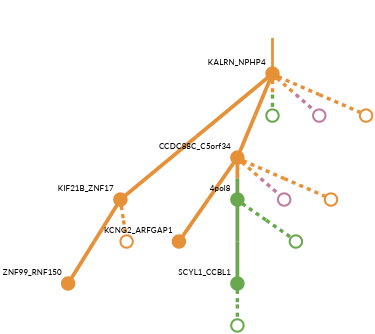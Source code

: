 strict digraph  {
graph[splines=false]; nodesep=0.7; rankdir=TB; ranksep=0.6; forcelabels=true; dpi=600; size=2.5;
0 [color="#e69138ff", fillcolor="#e69138ff", fixedsize=true, fontname=Lato, fontsize="12pt", height="0.25", label="", penwidth=3, shape=circle, style=filled, xlabel=KALRN_NPHP4];
1 [color="#e69138ff", fillcolor="#e69138ff", fixedsize=true, fontname=Lato, fontsize="12pt", height="0.25", label="", penwidth=3, shape=circle, style=filled, xlabel=KIF21B_ZNF17];
4 [color="#e69138ff", fillcolor="#e69138ff", fixedsize=true, fontname=Lato, fontsize="12pt", height="0.25", label="", penwidth=3, shape=circle, style=filled, xlabel=CCDC88C_C5orf34];
7 [color="#6aa84fff", fillcolor="#6aa84fff", fixedsize=true, fontname=Lato, fontsize="12pt", height="0.25", label="", penwidth=3, shape=circle, style=solid, xlabel=""];
10 [color="#c27ba0ff", fillcolor="#c27ba0ff", fixedsize=true, fontname=Lato, fontsize="12pt", height="0.25", label="", penwidth=3, shape=circle, style=solid, xlabel=""];
12 [color="#e69138ff", fillcolor="#e69138ff", fixedsize=true, fontname=Lato, fontsize="12pt", height="0.25", label="", penwidth=3, shape=circle, style=solid, xlabel=""];
3 [color="#e69138ff", fillcolor="#e69138ff", fixedsize=true, fontname=Lato, fontsize="12pt", height="0.25", label="", penwidth=3, shape=circle, style=filled, xlabel=ZNF99_RNF150];
13 [color="#e69138ff", fillcolor="#e69138ff", fixedsize=true, fontname=Lato, fontsize="12pt", height="0.25", label="", penwidth=3, shape=circle, style=solid, xlabel=""];
2 [color="#e69138ff", fillcolor="#e69138ff", fixedsize=true, fontname=Lato, fontsize="12pt", height="0.25", label="", penwidth=3, shape=circle, style=filled, xlabel=KCNG2_ARFGAP1];
6 [color="#6aa84fff", fillcolor="#6aa84fff", fixedsize=true, fontname=Lato, fontsize="12pt", height="0.25", label="", penwidth=3, shape=circle, style=filled, xlabel="4pol8"];
11 [color="#c27ba0ff", fillcolor="#c27ba0ff", fixedsize=true, fontname=Lato, fontsize="12pt", height="0.25", label="", penwidth=3, shape=circle, style=solid, xlabel=""];
14 [color="#e69138ff", fillcolor="#e69138ff", fixedsize=true, fontname=Lato, fontsize="12pt", height="0.25", label="", penwidth=3, shape=circle, style=solid, xlabel=""];
5 [color="#6aa84fff", fillcolor="#6aa84fff", fixedsize=true, fontname=Lato, fontsize="12pt", height="0.25", label="", penwidth=3, shape=circle, style=filled, xlabel=SCYL1_CCBL1];
9 [color="#6aa84fff", fillcolor="#6aa84fff", fixedsize=true, fontname=Lato, fontsize="12pt", height="0.25", label="", penwidth=3, shape=circle, style=solid, xlabel=""];
8 [color="#6aa84fff", fillcolor="#6aa84fff", fixedsize=true, fontname=Lato, fontsize="12pt", height="0.25", label="", penwidth=3, shape=circle, style=solid, xlabel=""];
normal [label="", penwidth=3, style=invis, xlabel=KALRN_NPHP4];
0 -> 1  [arrowsize=0, color="#e69138ff;0.5:#e69138ff", minlen="3.0", penwidth="5.5", style=solid];
0 -> 4  [arrowsize=0, color="#e69138ff;0.5:#e69138ff", minlen="2.3333334922790527", penwidth="5.5", style=solid];
0 -> 7  [arrowsize=0, color="#e69138ff;0.5:#6aa84fff", minlen="1.5833332538604736", penwidth=5, style=dashed];
0 -> 10  [arrowsize=0, color="#e69138ff;0.5:#c27ba0ff", minlen="1.5833332538604736", penwidth=5, style=dashed];
0 -> 12  [arrowsize=0, color="#e69138ff;0.5:#e69138ff", minlen="1.5833332538604736", penwidth=5, style=dashed];
1 -> 3  [arrowsize=0, color="#e69138ff;0.5:#e69138ff", minlen="2.3333334922790527", penwidth="5.5", style=solid];
1 -> 13  [arrowsize=0, color="#e69138ff;0.5:#e69138ff", minlen="1.5833332538604736", penwidth=5, style=dashed];
4 -> 2  [arrowsize=0, color="#e69138ff;0.5:#e69138ff", minlen="2.8333334922790527", penwidth="5.5", style=solid];
4 -> 6  [arrowsize=0, color="#e69138ff;0.5:#6aa84fff", minlen="1.5833332538604736", penwidth="5.5", style=solid];
4 -> 11  [arrowsize=0, color="#e69138ff;0.5:#c27ba0ff", minlen="1.5833332538604736", penwidth=5, style=dashed];
4 -> 14  [arrowsize=0, color="#e69138ff;0.5:#e69138ff", minlen="1.5833332538604736", penwidth=5, style=dashed];
6 -> 5  [arrowsize=0, color="#6aa84fff;0.5:#6aa84fff", minlen="2.1666665077209473", penwidth="5.5", style=solid];
6 -> 8  [arrowsize=0, color="#6aa84fff;0.5:#6aa84fff", minlen="1.5833332538604736", penwidth=5, style=dashed];
5 -> 9  [arrowsize=0, color="#6aa84fff;0.5:#6aa84fff", minlen="1.5833332538604736", penwidth=5, style=dashed];
normal -> 0  [arrowsize=0, color="#e69138ff", label="", penwidth=4, style=solid];
}
